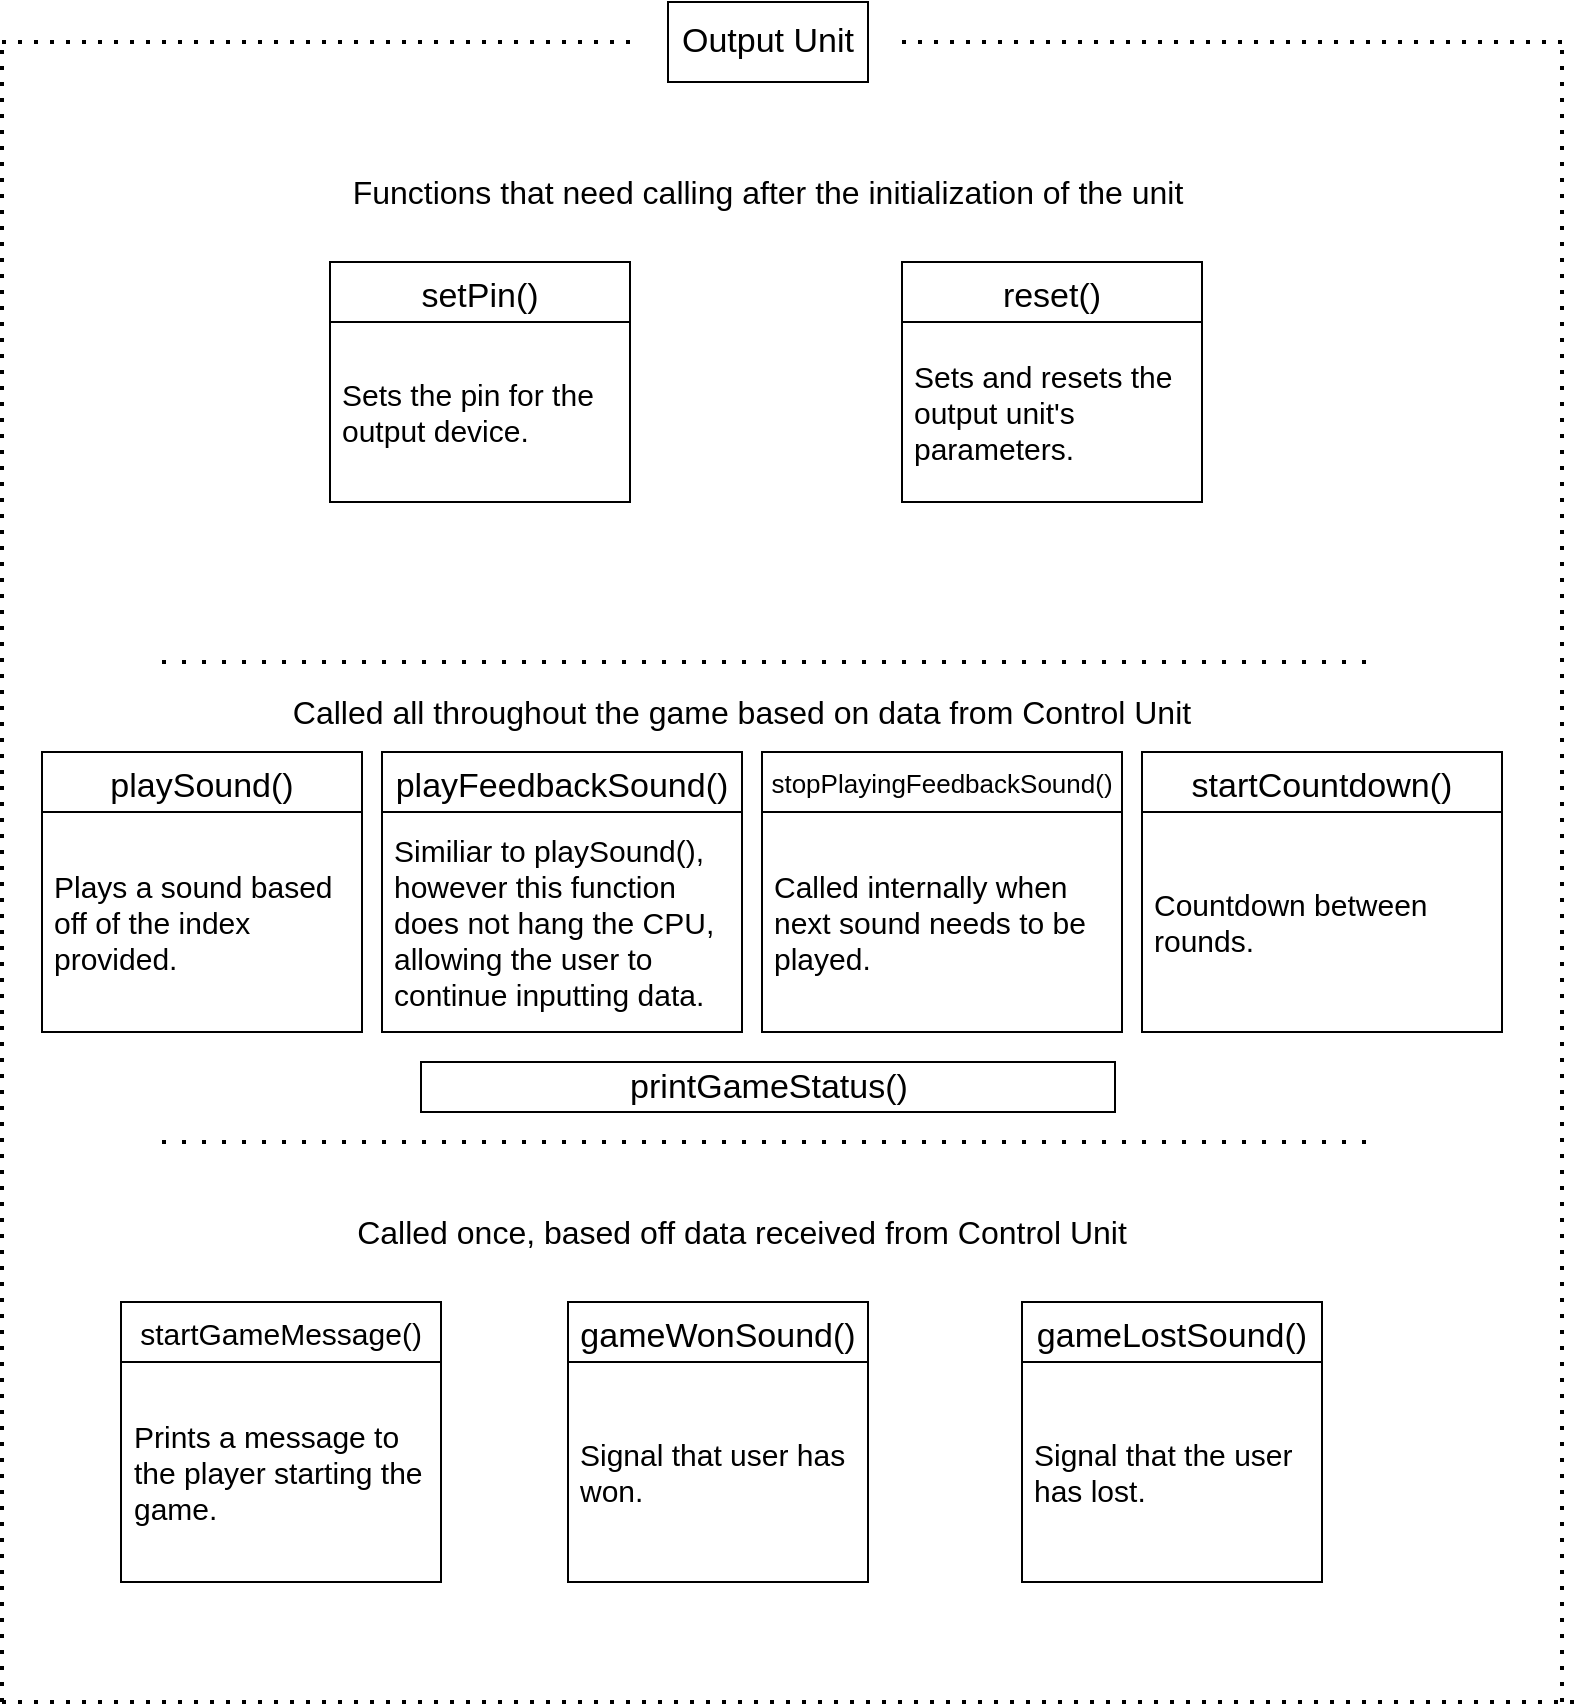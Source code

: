 <mxfile version="16.6.6" type="device"><diagram id="rdLkROqBqnPicVkSmRGB" name="Page-1"><mxGraphModel dx="1585" dy="831" grid="1" gridSize="10" guides="1" tooltips="1" connect="1" arrows="1" fold="1" page="1" pageScale="1" pageWidth="827" pageHeight="1169" math="0" shadow="0"><root><mxCell id="0"/><mxCell id="1" parent="0"/><mxCell id="uaHzpHEIGtiw0fedTx8L-6" value="Output Unit" style="rounded=0;whiteSpace=wrap;html=1;fontSize=17;" vertex="1" parent="1"><mxGeometry x="433" y="70" width="100" height="40" as="geometry"/></mxCell><mxCell id="uaHzpHEIGtiw0fedTx8L-10" value="setPin()" style="swimlane;fontStyle=0;childLayout=stackLayout;horizontal=1;startSize=30;horizontalStack=0;resizeParent=1;resizeParentMax=0;resizeLast=0;collapsible=1;marginBottom=0;fontSize=17;" vertex="1" parent="1"><mxGeometry x="264" y="200" width="150" height="120" as="geometry"/></mxCell><mxCell id="uaHzpHEIGtiw0fedTx8L-11" value="Sets the pin for the output device." style="text;strokeColor=none;fillColor=none;align=left;verticalAlign=middle;spacingLeft=4;spacingRight=4;overflow=hidden;points=[[0,0.5],[1,0.5]];portConstraint=eastwest;rotatable=0;fontSize=15;whiteSpace=wrap;" vertex="1" parent="uaHzpHEIGtiw0fedTx8L-10"><mxGeometry y="30" width="150" height="90" as="geometry"/></mxCell><mxCell id="uaHzpHEIGtiw0fedTx8L-14" value="reset()" style="swimlane;fontStyle=0;childLayout=stackLayout;horizontal=1;startSize=30;horizontalStack=0;resizeParent=1;resizeParentMax=0;resizeLast=0;collapsible=1;marginBottom=0;fontSize=17;" vertex="1" parent="1"><mxGeometry x="550" y="200" width="150" height="120" as="geometry"/></mxCell><mxCell id="uaHzpHEIGtiw0fedTx8L-15" value="Sets and resets the output unit's parameters." style="text;strokeColor=none;fillColor=none;align=left;verticalAlign=middle;spacingLeft=4;spacingRight=4;overflow=hidden;points=[[0,0.5],[1,0.5]];portConstraint=eastwest;rotatable=0;fontSize=15;whiteSpace=wrap;" vertex="1" parent="uaHzpHEIGtiw0fedTx8L-14"><mxGeometry y="30" width="150" height="90" as="geometry"/></mxCell><mxCell id="uaHzpHEIGtiw0fedTx8L-16" value="playSound()" style="swimlane;fontStyle=0;childLayout=stackLayout;horizontal=1;startSize=30;horizontalStack=0;resizeParent=1;resizeParentMax=0;resizeLast=0;collapsible=1;marginBottom=0;fontSize=17;" vertex="1" parent="1"><mxGeometry x="120" y="445" width="160" height="140" as="geometry"/></mxCell><mxCell id="uaHzpHEIGtiw0fedTx8L-17" value="Plays a sound based off of the index provided." style="text;strokeColor=none;fillColor=none;align=left;verticalAlign=middle;spacingLeft=4;spacingRight=4;overflow=hidden;points=[[0,0.5],[1,0.5]];portConstraint=eastwest;rotatable=0;fontSize=15;whiteSpace=wrap;" vertex="1" parent="uaHzpHEIGtiw0fedTx8L-16"><mxGeometry y="30" width="160" height="110" as="geometry"/></mxCell><mxCell id="uaHzpHEIGtiw0fedTx8L-18" value="startGameMessage()" style="swimlane;fontStyle=0;childLayout=stackLayout;horizontal=1;startSize=30;horizontalStack=0;resizeParent=1;resizeParentMax=0;resizeLast=0;collapsible=1;marginBottom=0;fontSize=15;" vertex="1" parent="1"><mxGeometry x="159.5" y="720" width="160" height="140" as="geometry"/></mxCell><mxCell id="uaHzpHEIGtiw0fedTx8L-19" value="Prints a message to the player starting the game." style="text;strokeColor=none;fillColor=none;align=left;verticalAlign=middle;spacingLeft=4;spacingRight=4;overflow=hidden;points=[[0,0.5],[1,0.5]];portConstraint=eastwest;rotatable=0;fontSize=15;whiteSpace=wrap;" vertex="1" parent="uaHzpHEIGtiw0fedTx8L-18"><mxGeometry y="30" width="160" height="110" as="geometry"/></mxCell><mxCell id="uaHzpHEIGtiw0fedTx8L-20" value="stopPlayingFeedbackSound()" style="swimlane;fontStyle=0;childLayout=stackLayout;horizontal=1;startSize=30;horizontalStack=0;resizeParent=1;resizeParentMax=0;resizeLast=0;collapsible=1;marginBottom=0;fontSize=13;" vertex="1" parent="1"><mxGeometry x="480" y="445" width="180" height="140" as="geometry"/></mxCell><mxCell id="uaHzpHEIGtiw0fedTx8L-21" value="Called internally when next sound needs to be played." style="text;strokeColor=none;fillColor=none;align=left;verticalAlign=middle;spacingLeft=4;spacingRight=4;overflow=hidden;points=[[0,0.5],[1,0.5]];portConstraint=eastwest;rotatable=0;fontSize=15;whiteSpace=wrap;" vertex="1" parent="uaHzpHEIGtiw0fedTx8L-20"><mxGeometry y="30" width="180" height="110" as="geometry"/></mxCell><mxCell id="uaHzpHEIGtiw0fedTx8L-22" value="playFeedbackSound()" style="swimlane;fontStyle=0;childLayout=stackLayout;horizontal=1;startSize=30;horizontalStack=0;resizeParent=1;resizeParentMax=0;resizeLast=0;collapsible=1;marginBottom=0;fontSize=17;" vertex="1" parent="1"><mxGeometry x="290" y="445" width="180" height="140" as="geometry"/></mxCell><mxCell id="uaHzpHEIGtiw0fedTx8L-23" value="Similiar to playSound(), however this function does not hang the CPU, allowing the user to continue inputting data." style="text;strokeColor=none;fillColor=none;align=left;verticalAlign=middle;spacingLeft=4;spacingRight=4;overflow=hidden;points=[[0,0.5],[1,0.5]];portConstraint=eastwest;rotatable=0;fontSize=15;whiteSpace=wrap;" vertex="1" parent="uaHzpHEIGtiw0fedTx8L-22"><mxGeometry y="30" width="180" height="110" as="geometry"/></mxCell><mxCell id="uaHzpHEIGtiw0fedTx8L-24" value="gameWonSound()" style="swimlane;fontStyle=0;childLayout=stackLayout;horizontal=1;startSize=30;horizontalStack=0;resizeParent=1;resizeParentMax=0;resizeLast=0;collapsible=1;marginBottom=0;fontSize=17;" vertex="1" parent="1"><mxGeometry x="383" y="720" width="150" height="140" as="geometry"/></mxCell><mxCell id="uaHzpHEIGtiw0fedTx8L-25" value="Signal that user has won." style="text;strokeColor=none;fillColor=none;align=left;verticalAlign=middle;spacingLeft=4;spacingRight=4;overflow=hidden;points=[[0,0.5],[1,0.5]];portConstraint=eastwest;rotatable=0;fontSize=15;whiteSpace=wrap;" vertex="1" parent="uaHzpHEIGtiw0fedTx8L-24"><mxGeometry y="30" width="150" height="110" as="geometry"/></mxCell><mxCell id="uaHzpHEIGtiw0fedTx8L-26" value="gameLostSound()" style="swimlane;fontStyle=0;childLayout=stackLayout;horizontal=1;startSize=30;horizontalStack=0;resizeParent=1;resizeParentMax=0;resizeLast=0;collapsible=1;marginBottom=0;fontSize=17;" vertex="1" parent="1"><mxGeometry x="610" y="720" width="150" height="140" as="geometry"/></mxCell><mxCell id="uaHzpHEIGtiw0fedTx8L-27" value="Signal that the user has lost." style="text;strokeColor=none;fillColor=none;align=left;verticalAlign=middle;spacingLeft=4;spacingRight=4;overflow=hidden;points=[[0,0.5],[1,0.5]];portConstraint=eastwest;rotatable=0;fontSize=15;whiteSpace=wrap;" vertex="1" parent="uaHzpHEIGtiw0fedTx8L-26"><mxGeometry y="30" width="150" height="110" as="geometry"/></mxCell><mxCell id="uaHzpHEIGtiw0fedTx8L-30" value="" style="endArrow=none;dashed=1;html=1;dashPattern=1 3;strokeWidth=2;rounded=0;fontSize=16;" edge="1" parent="1"><mxGeometry width="50" height="50" relative="1" as="geometry"><mxPoint x="100" y="920" as="sourcePoint"/><mxPoint x="100" y="90" as="targetPoint"/></mxGeometry></mxCell><mxCell id="uaHzpHEIGtiw0fedTx8L-31" value="" style="endArrow=none;dashed=1;html=1;dashPattern=1 3;strokeWidth=2;rounded=0;fontSize=16;" edge="1" parent="1"><mxGeometry width="50" height="50" relative="1" as="geometry"><mxPoint x="880" y="920" as="sourcePoint"/><mxPoint x="880" y="90" as="targetPoint"/></mxGeometry></mxCell><mxCell id="uaHzpHEIGtiw0fedTx8L-32" value="" style="endArrow=none;dashed=1;html=1;dashPattern=1 3;strokeWidth=2;rounded=0;fontSize=16;" edge="1" parent="1"><mxGeometry width="50" height="50" relative="1" as="geometry"><mxPoint x="550" y="90" as="sourcePoint"/><mxPoint x="880" y="90" as="targetPoint"/></mxGeometry></mxCell><mxCell id="uaHzpHEIGtiw0fedTx8L-33" value="" style="endArrow=none;dashed=1;html=1;dashPattern=1 3;strokeWidth=2;rounded=0;fontSize=16;" edge="1" parent="1"><mxGeometry width="50" height="50" relative="1" as="geometry"><mxPoint x="100" y="90" as="sourcePoint"/><mxPoint x="420" y="90" as="targetPoint"/></mxGeometry></mxCell><mxCell id="uaHzpHEIGtiw0fedTx8L-34" value="" style="endArrow=none;dashed=1;html=1;dashPattern=1 3;strokeWidth=2;rounded=0;fontSize=16;" edge="1" parent="1"><mxGeometry width="50" height="50" relative="1" as="geometry"><mxPoint x="100" y="920" as="sourcePoint"/><mxPoint x="890" y="920.0" as="targetPoint"/></mxGeometry></mxCell><mxCell id="uaHzpHEIGtiw0fedTx8L-35" value="Functions that need calling after the initialization of the unit" style="text;html=1;strokeColor=none;fillColor=none;align=center;verticalAlign=middle;whiteSpace=wrap;rounded=0;fontSize=16;" vertex="1" parent="1"><mxGeometry x="240" y="150" width="486" height="30" as="geometry"/></mxCell><mxCell id="uaHzpHEIGtiw0fedTx8L-36" value="" style="endArrow=none;dashed=1;html=1;strokeWidth=2;rounded=0;fontSize=16;dashPattern=1 4;" edge="1" parent="1"><mxGeometry width="50" height="50" relative="1" as="geometry"><mxPoint x="180" y="400" as="sourcePoint"/><mxPoint x="790" y="400" as="targetPoint"/></mxGeometry></mxCell><mxCell id="uaHzpHEIGtiw0fedTx8L-37" value="Called all throughout the game based on data from Control Unit" style="text;html=1;strokeColor=none;fillColor=none;align=center;verticalAlign=middle;whiteSpace=wrap;rounded=0;fontSize=16;" vertex="1" parent="1"><mxGeometry x="227" y="410" width="486" height="30" as="geometry"/></mxCell><mxCell id="uaHzpHEIGtiw0fedTx8L-38" value="Called once, based off data received from Control Unit" style="text;html=1;strokeColor=none;fillColor=none;align=center;verticalAlign=middle;whiteSpace=wrap;rounded=0;fontSize=16;" vertex="1" parent="1"><mxGeometry x="227" y="670" width="486" height="30" as="geometry"/></mxCell><mxCell id="uaHzpHEIGtiw0fedTx8L-39" value="" style="endArrow=none;dashed=1;html=1;strokeWidth=2;rounded=0;fontSize=16;dashPattern=1 4;" edge="1" parent="1"><mxGeometry width="50" height="50" relative="1" as="geometry"><mxPoint x="180" y="640" as="sourcePoint"/><mxPoint x="790" y="640" as="targetPoint"/></mxGeometry></mxCell><mxCell id="uaHzpHEIGtiw0fedTx8L-41" value="startCountdown()" style="swimlane;fontStyle=0;childLayout=stackLayout;horizontal=1;startSize=30;horizontalStack=0;resizeParent=1;resizeParentMax=0;resizeLast=0;collapsible=1;marginBottom=0;fontSize=17;" vertex="1" parent="1"><mxGeometry x="670" y="445" width="180" height="140" as="geometry"/></mxCell><mxCell id="uaHzpHEIGtiw0fedTx8L-42" value="Countdown between rounds." style="text;strokeColor=none;fillColor=none;align=left;verticalAlign=middle;spacingLeft=4;spacingRight=4;overflow=hidden;points=[[0,0.5],[1,0.5]];portConstraint=eastwest;rotatable=0;fontSize=15;whiteSpace=wrap;" vertex="1" parent="uaHzpHEIGtiw0fedTx8L-41"><mxGeometry y="30" width="180" height="110" as="geometry"/></mxCell><mxCell id="uaHzpHEIGtiw0fedTx8L-43" value="printGameStatus()" style="rounded=0;whiteSpace=wrap;html=1;fontSize=17;" vertex="1" parent="1"><mxGeometry x="309.5" y="600" width="347" height="25" as="geometry"/></mxCell></root></mxGraphModel></diagram></mxfile>